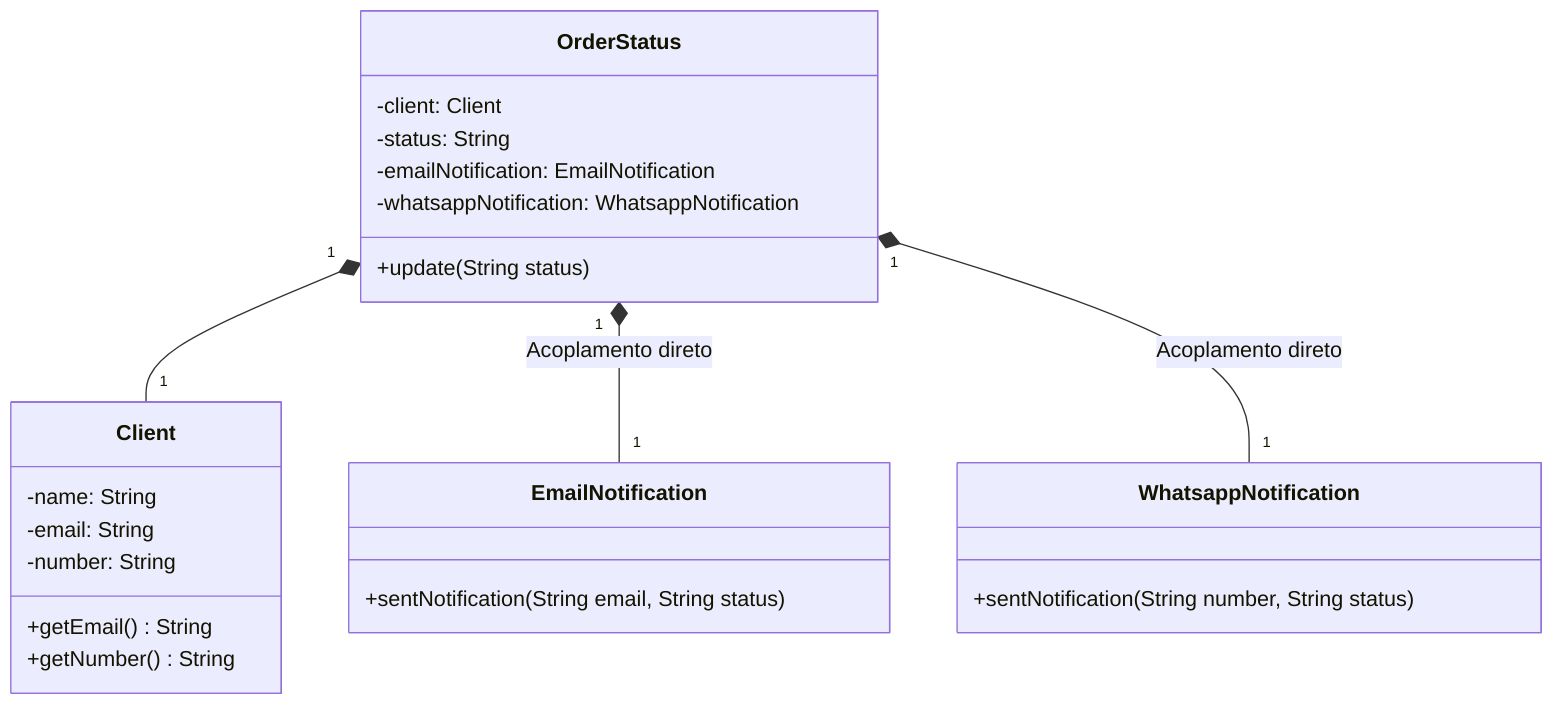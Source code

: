 classDiagram
%% Diagrama do Anti-Pattern (Acoplamento Forte)
    class OrderStatus {
        -client: Client
        -status: String
        -emailNotification: EmailNotification
        -whatsappNotification: WhatsappNotification
        +update(String status)
    }

    class Client {
        -name: String
        -email: String
        -number: String
        +getEmail() String
        +getNumber() String
    }

    class EmailNotification {
        +sentNotification(String email, String status)
    }

    class WhatsappNotification {
        +sentNotification(String number, String status)
    }

%% Relacionamentos Problemáticos
    OrderStatus "1" *-- "1" Client
    OrderStatus "1" *-- "1" EmailNotification : Acoplamento direto
    OrderStatus "1" *-- "1" WhatsappNotification : Acoplamento direto